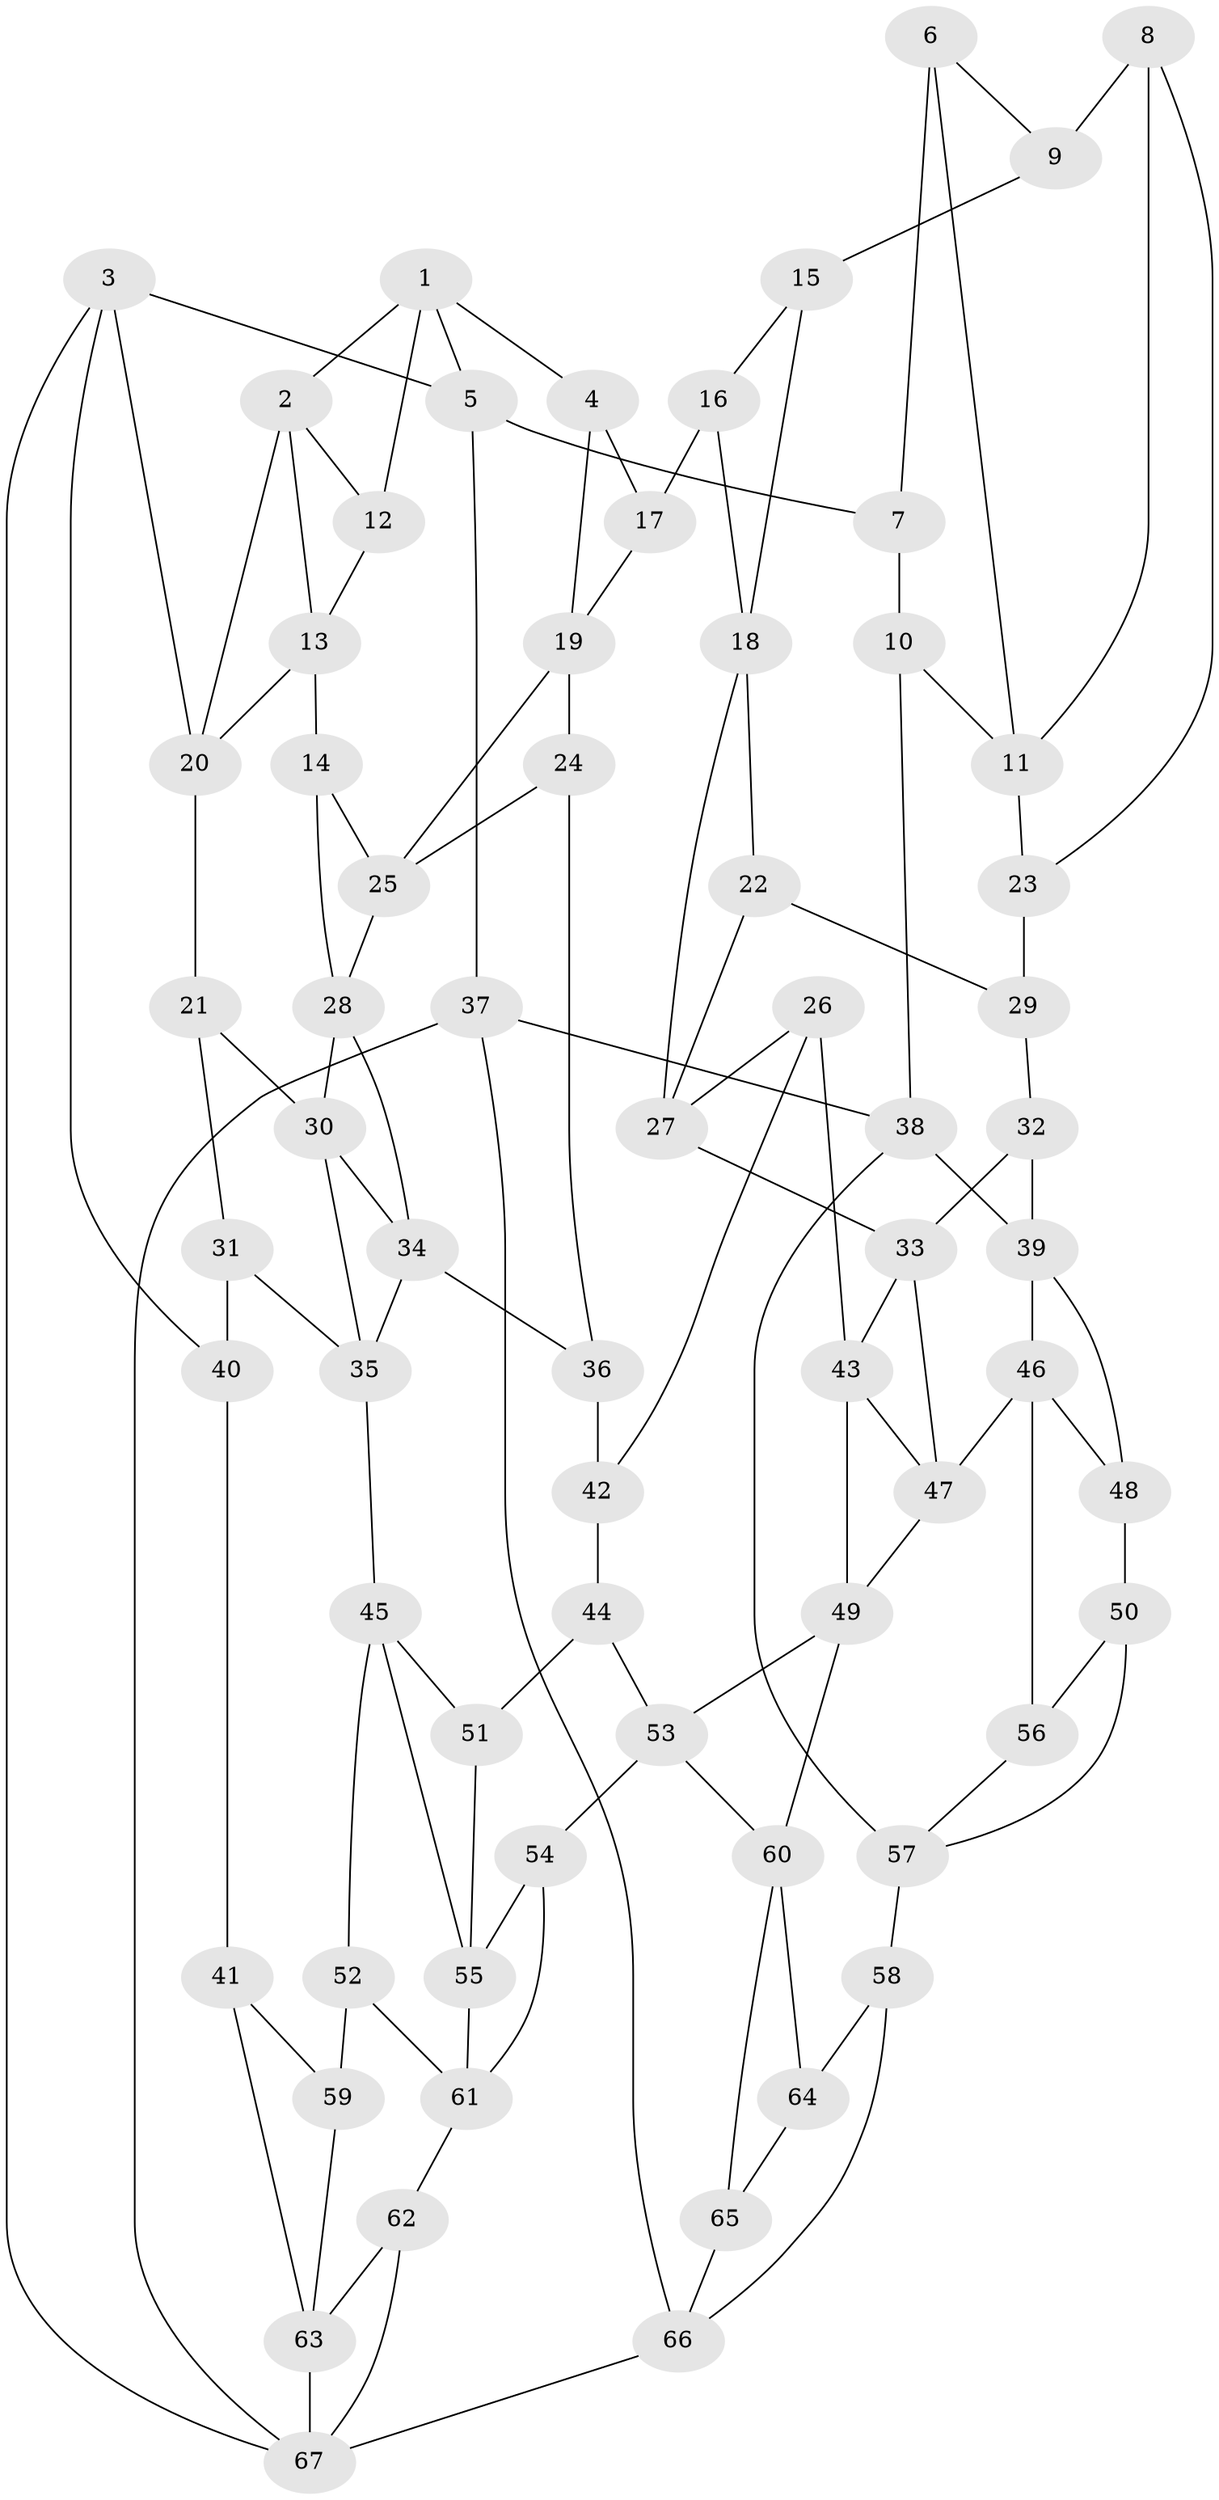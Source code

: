// original degree distribution, {3: 0.022556390977443608, 5: 0.518796992481203, 6: 0.22556390977443608, 4: 0.23308270676691728}
// Generated by graph-tools (version 1.1) at 2025/38/03/04/25 23:38:32]
// undirected, 67 vertices, 117 edges
graph export_dot {
  node [color=gray90,style=filled];
  1;
  2;
  3;
  4;
  5;
  6;
  7;
  8;
  9;
  10;
  11;
  12;
  13;
  14;
  15;
  16;
  17;
  18;
  19;
  20;
  21;
  22;
  23;
  24;
  25;
  26;
  27;
  28;
  29;
  30;
  31;
  32;
  33;
  34;
  35;
  36;
  37;
  38;
  39;
  40;
  41;
  42;
  43;
  44;
  45;
  46;
  47;
  48;
  49;
  50;
  51;
  52;
  53;
  54;
  55;
  56;
  57;
  58;
  59;
  60;
  61;
  62;
  63;
  64;
  65;
  66;
  67;
  1 -- 2 [weight=1.0];
  1 -- 4 [weight=1.0];
  1 -- 5 [weight=1.0];
  1 -- 12 [weight=1.0];
  2 -- 12 [weight=1.0];
  2 -- 13 [weight=1.0];
  2 -- 20 [weight=1.0];
  3 -- 5 [weight=1.0];
  3 -- 20 [weight=1.0];
  3 -- 40 [weight=1.0];
  3 -- 67 [weight=1.0];
  4 -- 17 [weight=1.0];
  4 -- 19 [weight=1.0];
  5 -- 7 [weight=3.0];
  5 -- 37 [weight=1.0];
  6 -- 7 [weight=2.0];
  6 -- 9 [weight=1.0];
  6 -- 11 [weight=1.0];
  7 -- 10 [weight=1.0];
  8 -- 9 [weight=1.0];
  8 -- 11 [weight=1.0];
  8 -- 23 [weight=1.0];
  9 -- 15 [weight=2.0];
  10 -- 11 [weight=1.0];
  10 -- 38 [weight=1.0];
  11 -- 23 [weight=1.0];
  12 -- 13 [weight=1.0];
  13 -- 14 [weight=1.0];
  13 -- 20 [weight=1.0];
  14 -- 25 [weight=1.0];
  14 -- 28 [weight=1.0];
  15 -- 16 [weight=1.0];
  15 -- 18 [weight=1.0];
  16 -- 17 [weight=2.0];
  16 -- 18 [weight=1.0];
  17 -- 19 [weight=1.0];
  18 -- 22 [weight=1.0];
  18 -- 27 [weight=1.0];
  19 -- 24 [weight=1.0];
  19 -- 25 [weight=1.0];
  20 -- 21 [weight=1.0];
  21 -- 30 [weight=1.0];
  21 -- 31 [weight=1.0];
  22 -- 27 [weight=1.0];
  22 -- 29 [weight=1.0];
  23 -- 29 [weight=2.0];
  24 -- 25 [weight=1.0];
  24 -- 36 [weight=1.0];
  25 -- 28 [weight=1.0];
  26 -- 27 [weight=1.0];
  26 -- 42 [weight=1.0];
  26 -- 43 [weight=1.0];
  27 -- 33 [weight=1.0];
  28 -- 30 [weight=1.0];
  28 -- 34 [weight=1.0];
  29 -- 32 [weight=1.0];
  30 -- 34 [weight=1.0];
  30 -- 35 [weight=1.0];
  31 -- 35 [weight=1.0];
  31 -- 40 [weight=2.0];
  32 -- 33 [weight=1.0];
  32 -- 39 [weight=1.0];
  33 -- 43 [weight=1.0];
  33 -- 47 [weight=1.0];
  34 -- 35 [weight=1.0];
  34 -- 36 [weight=1.0];
  35 -- 45 [weight=1.0];
  36 -- 42 [weight=2.0];
  37 -- 38 [weight=1.0];
  37 -- 66 [weight=1.0];
  37 -- 67 [weight=1.0];
  38 -- 39 [weight=1.0];
  38 -- 57 [weight=1.0];
  39 -- 46 [weight=1.0];
  39 -- 48 [weight=1.0];
  40 -- 41 [weight=1.0];
  41 -- 59 [weight=1.0];
  41 -- 63 [weight=1.0];
  42 -- 44 [weight=1.0];
  43 -- 47 [weight=1.0];
  43 -- 49 [weight=1.0];
  44 -- 51 [weight=2.0];
  44 -- 53 [weight=1.0];
  45 -- 51 [weight=1.0];
  45 -- 52 [weight=1.0];
  45 -- 55 [weight=1.0];
  46 -- 47 [weight=1.0];
  46 -- 48 [weight=1.0];
  46 -- 56 [weight=1.0];
  47 -- 49 [weight=1.0];
  48 -- 50 [weight=1.0];
  49 -- 53 [weight=1.0];
  49 -- 60 [weight=1.0];
  50 -- 56 [weight=1.0];
  50 -- 57 [weight=1.0];
  51 -- 55 [weight=1.0];
  52 -- 59 [weight=2.0];
  52 -- 61 [weight=1.0];
  53 -- 54 [weight=1.0];
  53 -- 60 [weight=1.0];
  54 -- 55 [weight=1.0];
  54 -- 61 [weight=1.0];
  55 -- 61 [weight=1.0];
  56 -- 57 [weight=1.0];
  57 -- 58 [weight=1.0];
  58 -- 64 [weight=2.0];
  58 -- 66 [weight=1.0];
  59 -- 63 [weight=1.0];
  60 -- 64 [weight=1.0];
  60 -- 65 [weight=1.0];
  61 -- 62 [weight=1.0];
  62 -- 63 [weight=1.0];
  62 -- 67 [weight=1.0];
  63 -- 67 [weight=1.0];
  64 -- 65 [weight=1.0];
  65 -- 66 [weight=1.0];
  66 -- 67 [weight=1.0];
}
